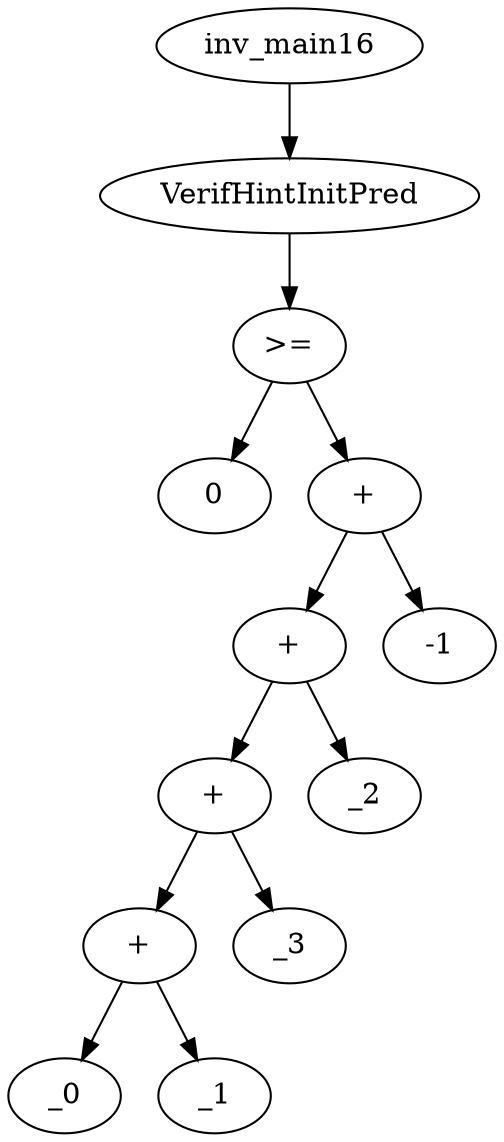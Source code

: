 digraph dag {
0 [label="inv_main16"];
1 [label="VerifHintInitPred"];
2 [label=">="];
3 [label="0"];
4 [label="+"];
5 [label="+"];
6 [label="+"];
7 [label="+"];
8 [label="_0"];
9 [label="_1"];
10 [label="_3"];
11 [label="_2"];
12 [label="-1"];
0->1
1->2
2->4
2 -> 3
4->5
4 -> 12
5->6
5 -> 11
6->7
6 -> 10
7->9
7 -> 8
}
